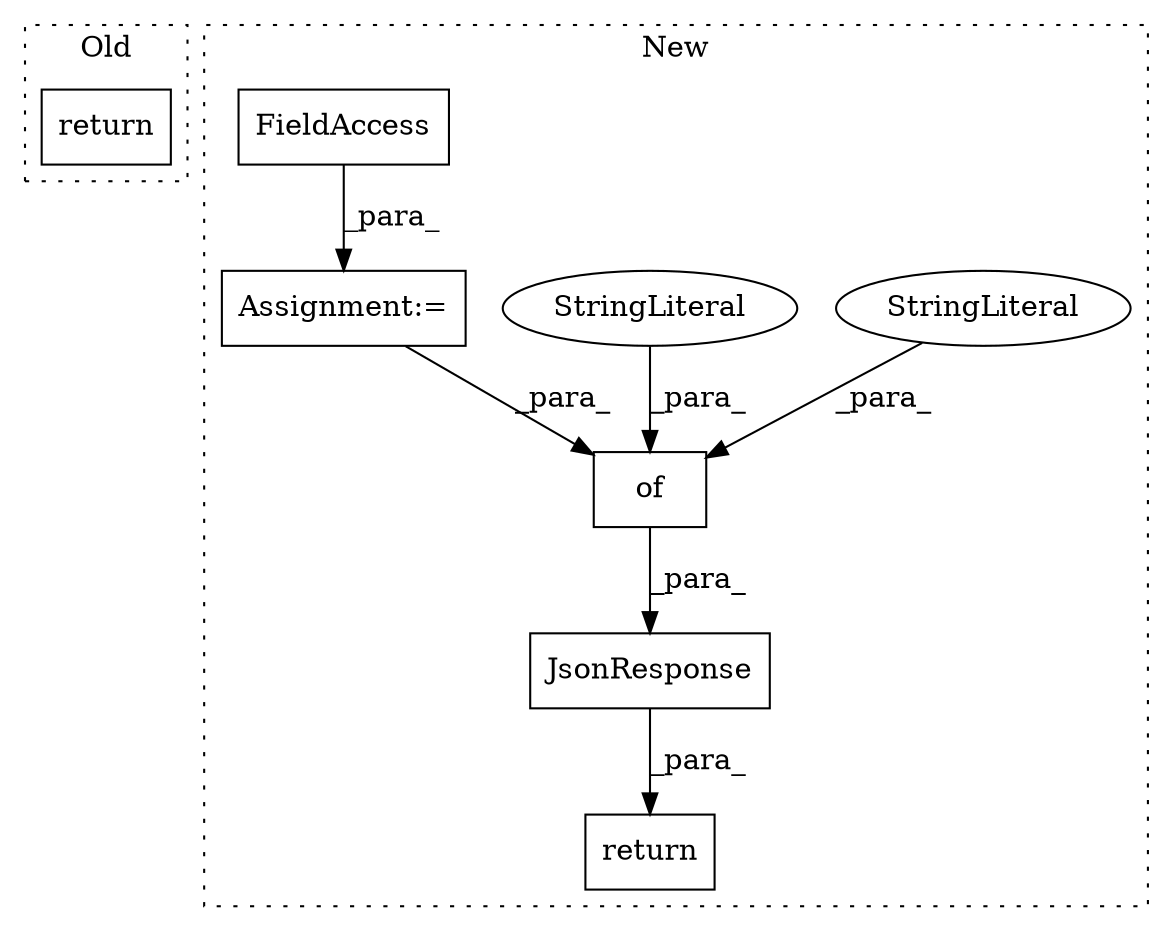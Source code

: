 digraph G {
subgraph cluster0 {
1 [label="return" a="41" s="1959" l="7" shape="box"];
label = "Old";
style="dotted";
}
subgraph cluster1 {
2 [label="JsonResponse" a="32" s="2628,2648" l="13,1" shape="box"];
3 [label="return" a="41" s="2621" l="7" shape="box"];
4 [label="Assignment:=" a="7" s="2275" l="1" shape="box"];
5 [label="of" a="32" s="2550,2612" l="3,1" shape="box"];
6 [label="StringLiteral" a="45" s="2563" l="10" shape="ellipse"];
7 [label="StringLiteral" a="45" s="2578" l="10" shape="ellipse"];
8 [label="FieldAccess" a="22" s="2276" l="22" shape="box"];
label = "New";
style="dotted";
}
2 -> 3 [label="_para_"];
4 -> 5 [label="_para_"];
5 -> 2 [label="_para_"];
6 -> 5 [label="_para_"];
7 -> 5 [label="_para_"];
8 -> 4 [label="_para_"];
}